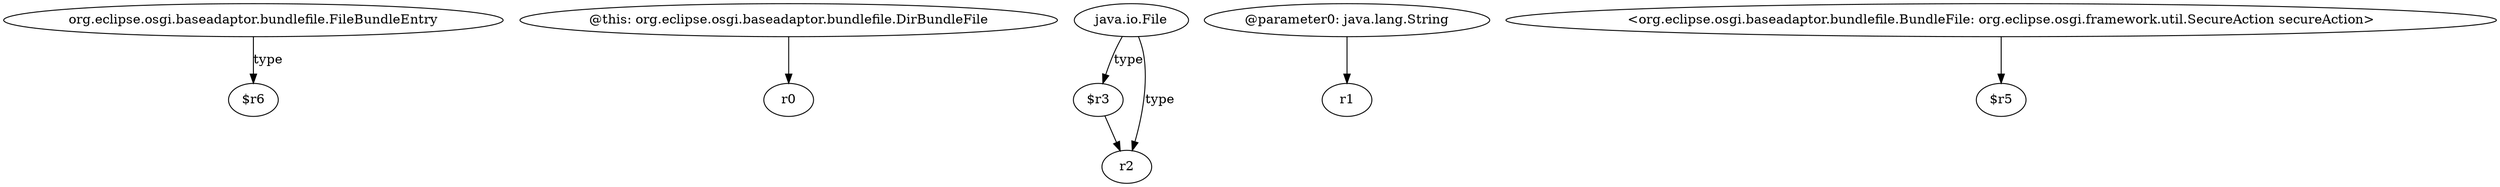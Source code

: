 digraph g {
0[label="org.eclipse.osgi.baseadaptor.bundlefile.FileBundleEntry"]
1[label="$r6"]
0->1[label="type"]
2[label="@this: org.eclipse.osgi.baseadaptor.bundlefile.DirBundleFile"]
3[label="r0"]
2->3[label=""]
4[label="java.io.File"]
5[label="$r3"]
4->5[label="type"]
6[label="r2"]
4->6[label="type"]
7[label="@parameter0: java.lang.String"]
8[label="r1"]
7->8[label=""]
9[label="<org.eclipse.osgi.baseadaptor.bundlefile.BundleFile: org.eclipse.osgi.framework.util.SecureAction secureAction>"]
10[label="$r5"]
9->10[label=""]
5->6[label=""]
}